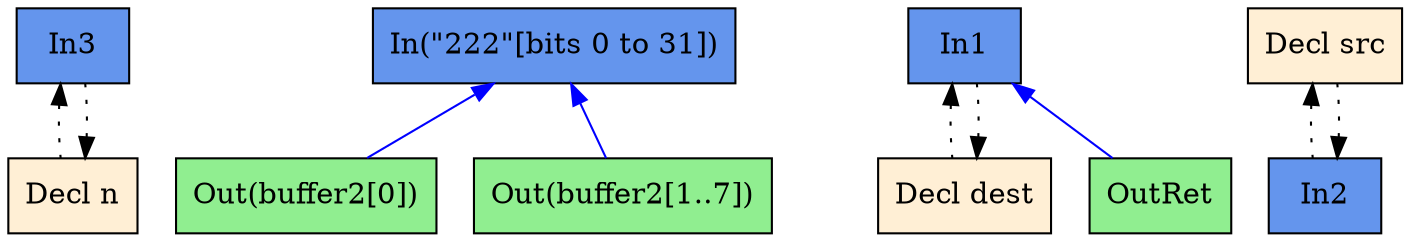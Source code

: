 digraph G {
  rankdir=TB;
  node [style="filled", ];
  96 [label="In3", fillcolor="#6495ED", shape=box, ];
  97 [label="Out(buffer2[0])", fillcolor="#90EE90", shape=box, ];
  98 [label="Out(buffer2[1..7])", fillcolor="#90EE90", shape=box, ];
  99 [label="OutRet", fillcolor="#90EE90", shape=box, ];
  100 [label="In(\"222\"[bits 0 to 31])", fillcolor="#6495ED", shape=box, ];
  91 [label="Decl dest", fillcolor="#FFEFD5", shape=box, ];
  92 [label="In1", fillcolor="#6495ED", shape=box, ];
  93 [label="Decl src", fillcolor="#FFEFD5", shape=box, ];
  94 [label="In2", fillcolor="#6495ED", shape=box, ];
  95 [label="Decl n", fillcolor="#FFEFD5", shape=box, ];
  
  
  edge [dir=back, ];
  95 -> 96 [color="#000000", style="dotted", ];
  100 -> 97 [color="#0000FF", ];
  100 -> 98 [color="#0000FF", ];
  92 -> 99 [color="#0000FF", ];
  92 -> 91 [color="#000000", style="dotted", ];
  91 -> 92 [color="#000000", style="dotted", ];
  94 -> 93 [color="#000000", style="dotted", ];
  93 -> 94 [color="#000000", style="dotted", ];
  96 -> 95 [color="#000000", style="dotted", ];
  
  }
